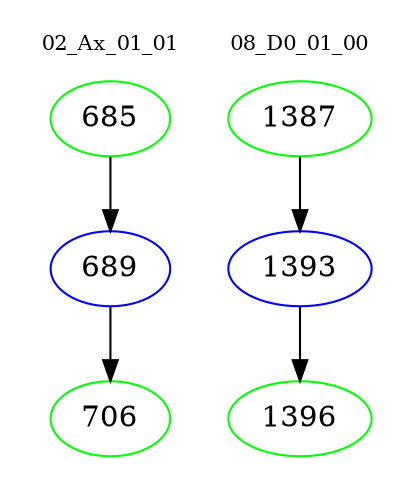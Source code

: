 digraph{
subgraph cluster_0 {
color = white
label = "02_Ax_01_01";
fontsize=10;
T0_685 [label="685", color="green"]
T0_685 -> T0_689 [color="black"]
T0_689 [label="689", color="blue"]
T0_689 -> T0_706 [color="black"]
T0_706 [label="706", color="green"]
}
subgraph cluster_1 {
color = white
label = "08_D0_01_00";
fontsize=10;
T1_1387 [label="1387", color="green"]
T1_1387 -> T1_1393 [color="black"]
T1_1393 [label="1393", color="blue"]
T1_1393 -> T1_1396 [color="black"]
T1_1396 [label="1396", color="green"]
}
}
